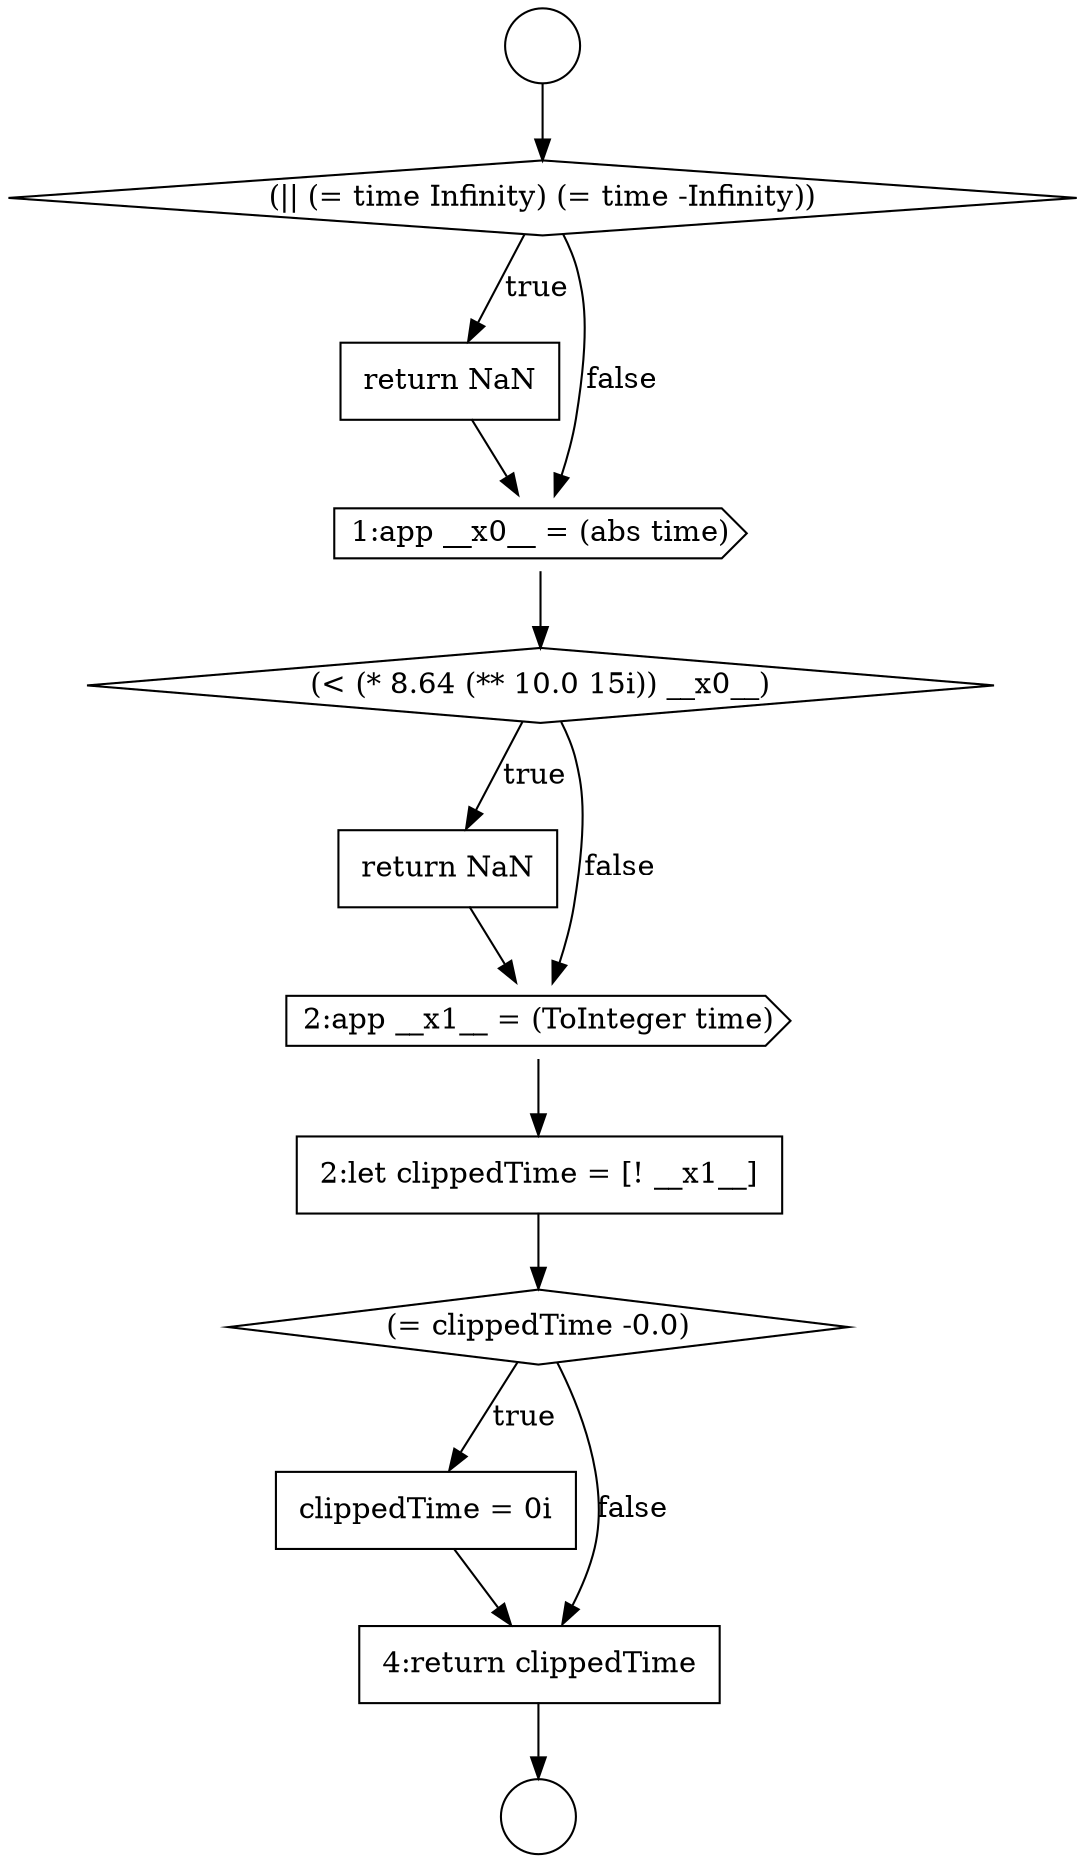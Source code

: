 digraph {
  node12030 [shape=none, margin=0, label=<<font color="black">
    <table border="0" cellborder="1" cellspacing="0" cellpadding="10">
      <tr><td align="left">clippedTime = 0i</td></tr>
    </table>
  </font>> color="black" fillcolor="white" style=filled]
  node12026 [shape=none, margin=0, label=<<font color="black">
    <table border="0" cellborder="1" cellspacing="0" cellpadding="10">
      <tr><td align="left">return NaN</td></tr>
    </table>
  </font>> color="black" fillcolor="white" style=filled]
  node12023 [shape=none, margin=0, label=<<font color="black">
    <table border="0" cellborder="1" cellspacing="0" cellpadding="10">
      <tr><td align="left">return NaN</td></tr>
    </table>
  </font>> color="black" fillcolor="white" style=filled]
  node12029 [shape=diamond, label=<<font color="black">(= clippedTime -0.0)</font>> color="black" fillcolor="white" style=filled]
  node12028 [shape=none, margin=0, label=<<font color="black">
    <table border="0" cellborder="1" cellspacing="0" cellpadding="10">
      <tr><td align="left">2:let clippedTime = [! __x1__]</td></tr>
    </table>
  </font>> color="black" fillcolor="white" style=filled]
  node12021 [shape=circle label=" " color="black" fillcolor="white" style=filled]
  node12027 [shape=cds, label=<<font color="black">2:app __x1__ = (ToInteger time)</font>> color="black" fillcolor="white" style=filled]
  node12031 [shape=none, margin=0, label=<<font color="black">
    <table border="0" cellborder="1" cellspacing="0" cellpadding="10">
      <tr><td align="left">4:return clippedTime</td></tr>
    </table>
  </font>> color="black" fillcolor="white" style=filled]
  node12025 [shape=diamond, label=<<font color="black">(&lt; (* 8.64 (** 10.0 15i)) __x0__)</font>> color="black" fillcolor="white" style=filled]
  node12020 [shape=circle label=" " color="black" fillcolor="white" style=filled]
  node12024 [shape=cds, label=<<font color="black">1:app __x0__ = (abs time)</font>> color="black" fillcolor="white" style=filled]
  node12022 [shape=diamond, label=<<font color="black">(|| (= time Infinity) (= time -Infinity))</font>> color="black" fillcolor="white" style=filled]
  node12028 -> node12029 [ color="black"]
  node12027 -> node12028 [ color="black"]
  node12031 -> node12021 [ color="black"]
  node12025 -> node12026 [label=<<font color="black">true</font>> color="black"]
  node12025 -> node12027 [label=<<font color="black">false</font>> color="black"]
  node12030 -> node12031 [ color="black"]
  node12022 -> node12023 [label=<<font color="black">true</font>> color="black"]
  node12022 -> node12024 [label=<<font color="black">false</font>> color="black"]
  node12023 -> node12024 [ color="black"]
  node12020 -> node12022 [ color="black"]
  node12029 -> node12030 [label=<<font color="black">true</font>> color="black"]
  node12029 -> node12031 [label=<<font color="black">false</font>> color="black"]
  node12024 -> node12025 [ color="black"]
  node12026 -> node12027 [ color="black"]
}
